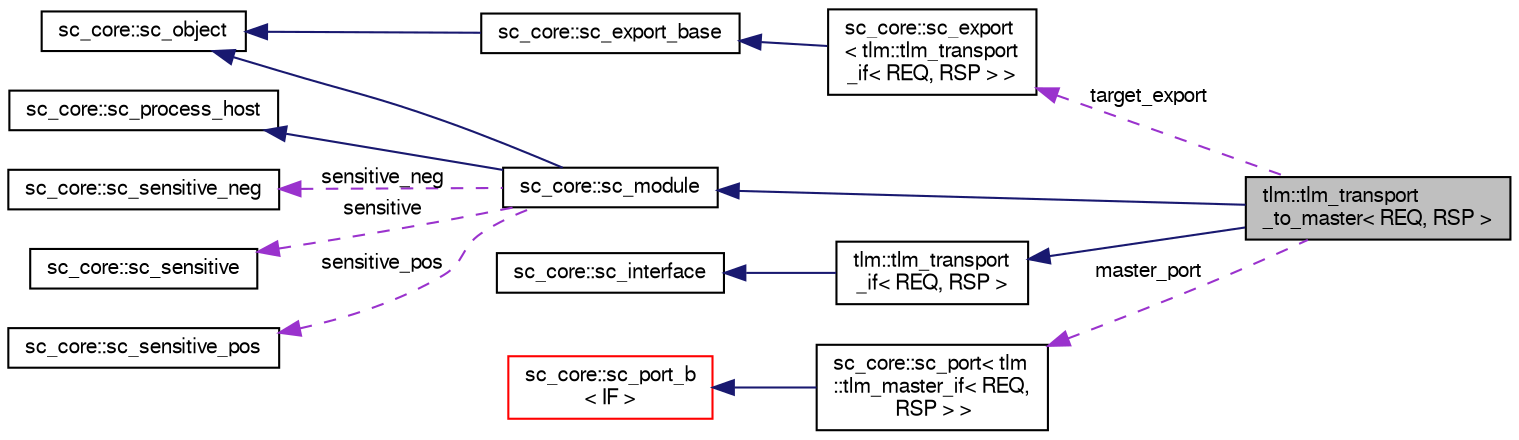 digraph "tlm::tlm_transport_to_master&lt; REQ, RSP &gt;"
{
  edge [fontname="FreeSans",fontsize="10",labelfontname="FreeSans",labelfontsize="10"];
  node [fontname="FreeSans",fontsize="10",shape=record];
  rankdir="LR";
  Node6 [label="tlm::tlm_transport\l_to_master\< REQ, RSP \>",height=0.2,width=0.4,color="black", fillcolor="grey75", style="filled", fontcolor="black"];
  Node7 -> Node6 [dir="back",color="midnightblue",fontsize="10",style="solid",fontname="FreeSans"];
  Node7 [label="sc_core::sc_module",height=0.2,width=0.4,color="black", fillcolor="white", style="filled",URL="/mnt/c/Users/fangk/Documents/hdl-playground/lib/systemc-2.3.3/objdir/docs/sysc/doxygen/systemc.tag$a01868.html"];
  Node8 -> Node7 [dir="back",color="midnightblue",fontsize="10",style="solid",fontname="FreeSans"];
  Node8 [label="sc_core::sc_object",height=0.2,width=0.4,color="black", fillcolor="white", style="filled",URL="/mnt/c/Users/fangk/Documents/hdl-playground/lib/systemc-2.3.3/objdir/docs/sysc/doxygen/systemc.tag$a01884.html"];
  Node9 -> Node7 [dir="back",color="midnightblue",fontsize="10",style="solid",fontname="FreeSans"];
  Node9 [label="sc_core::sc_process_host",height=0.2,width=0.4,color="black", fillcolor="white", style="filled",URL="/mnt/c/Users/fangk/Documents/hdl-playground/lib/systemc-2.3.3/objdir/docs/sysc/doxygen/systemc.tag$a01908.html"];
  Node10 -> Node7 [dir="back",color="darkorchid3",fontsize="10",style="dashed",label=" sensitive_neg" ,fontname="FreeSans"];
  Node10 [label="sc_core::sc_sensitive_neg",height=0.2,width=0.4,color="black", fillcolor="white", style="filled",URL="/mnt/c/Users/fangk/Documents/hdl-playground/lib/systemc-2.3.3/objdir/docs/sysc/doxygen/systemc.tag$a01964.html"];
  Node11 -> Node7 [dir="back",color="darkorchid3",fontsize="10",style="dashed",label=" sensitive" ,fontname="FreeSans"];
  Node11 [label="sc_core::sc_sensitive",height=0.2,width=0.4,color="black", fillcolor="white", style="filled",URL="/mnt/c/Users/fangk/Documents/hdl-playground/lib/systemc-2.3.3/objdir/docs/sysc/doxygen/systemc.tag$a01956.html"];
  Node12 -> Node7 [dir="back",color="darkorchid3",fontsize="10",style="dashed",label=" sensitive_pos" ,fontname="FreeSans"];
  Node12 [label="sc_core::sc_sensitive_pos",height=0.2,width=0.4,color="black", fillcolor="white", style="filled",URL="/mnt/c/Users/fangk/Documents/hdl-playground/lib/systemc-2.3.3/objdir/docs/sysc/doxygen/systemc.tag$a01960.html"];
  Node13 -> Node6 [dir="back",color="midnightblue",fontsize="10",style="solid",fontname="FreeSans"];
  Node13 [label="tlm::tlm_transport\l_if\< REQ, RSP \>",height=0.2,width=0.4,color="black", fillcolor="white", style="filled",URL="$a02271.html"];
  Node14 -> Node13 [dir="back",color="midnightblue",fontsize="10",style="solid",fontname="FreeSans"];
  Node14 [label="sc_core::sc_interface",height=0.2,width=0.4,color="black", fillcolor="white", style="filled",URL="/mnt/c/Users/fangk/Documents/hdl-playground/lib/systemc-2.3.3/objdir/docs/sysc/doxygen/systemc.tag$a01196.html"];
  Node15 -> Node6 [dir="back",color="darkorchid3",fontsize="10",style="dashed",label=" target_export" ,fontname="FreeSans"];
  Node15 [label="sc_core::sc_export\l\< tlm::tlm_transport\l_if\< REQ, RSP \> \>",height=0.2,width=0.4,color="black", fillcolor="white", style="filled",URL="/mnt/c/Users/fangk/Documents/hdl-playground/lib/systemc-2.3.3/objdir/docs/sysc/doxygen/systemc.tag$a01144.html"];
  Node16 -> Node15 [dir="back",color="midnightblue",fontsize="10",style="solid",fontname="FreeSans"];
  Node16 [label="sc_core::sc_export_base",height=0.2,width=0.4,color="black", fillcolor="white", style="filled",URL="/mnt/c/Users/fangk/Documents/hdl-playground/lib/systemc-2.3.3/objdir/docs/sysc/doxygen/systemc.tag$a01140.html"];
  Node8 -> Node16 [dir="back",color="midnightblue",fontsize="10",style="solid",fontname="FreeSans"];
  Node17 -> Node6 [dir="back",color="darkorchid3",fontsize="10",style="dashed",label=" master_port" ,fontname="FreeSans"];
  Node17 [label="sc_core::sc_port\< tlm\l::tlm_master_if\< REQ,\l RSP \> \>",height=0.2,width=0.4,color="black", fillcolor="white", style="filled",URL="/mnt/c/Users/fangk/Documents/hdl-playground/lib/systemc-2.3.3/objdir/docs/sysc/doxygen/systemc.tag$a01224.html"];
  Node18 -> Node17 [dir="back",color="midnightblue",fontsize="10",style="solid",fontname="FreeSans"];
  Node18 [label="sc_core::sc_port_b\l\< IF \>",height=0.2,width=0.4,color="red", fillcolor="white", style="filled",URL="/mnt/c/Users/fangk/Documents/hdl-playground/lib/systemc-2.3.3/objdir/docs/sysc/doxygen/systemc.tag$a01220.html"];
}
